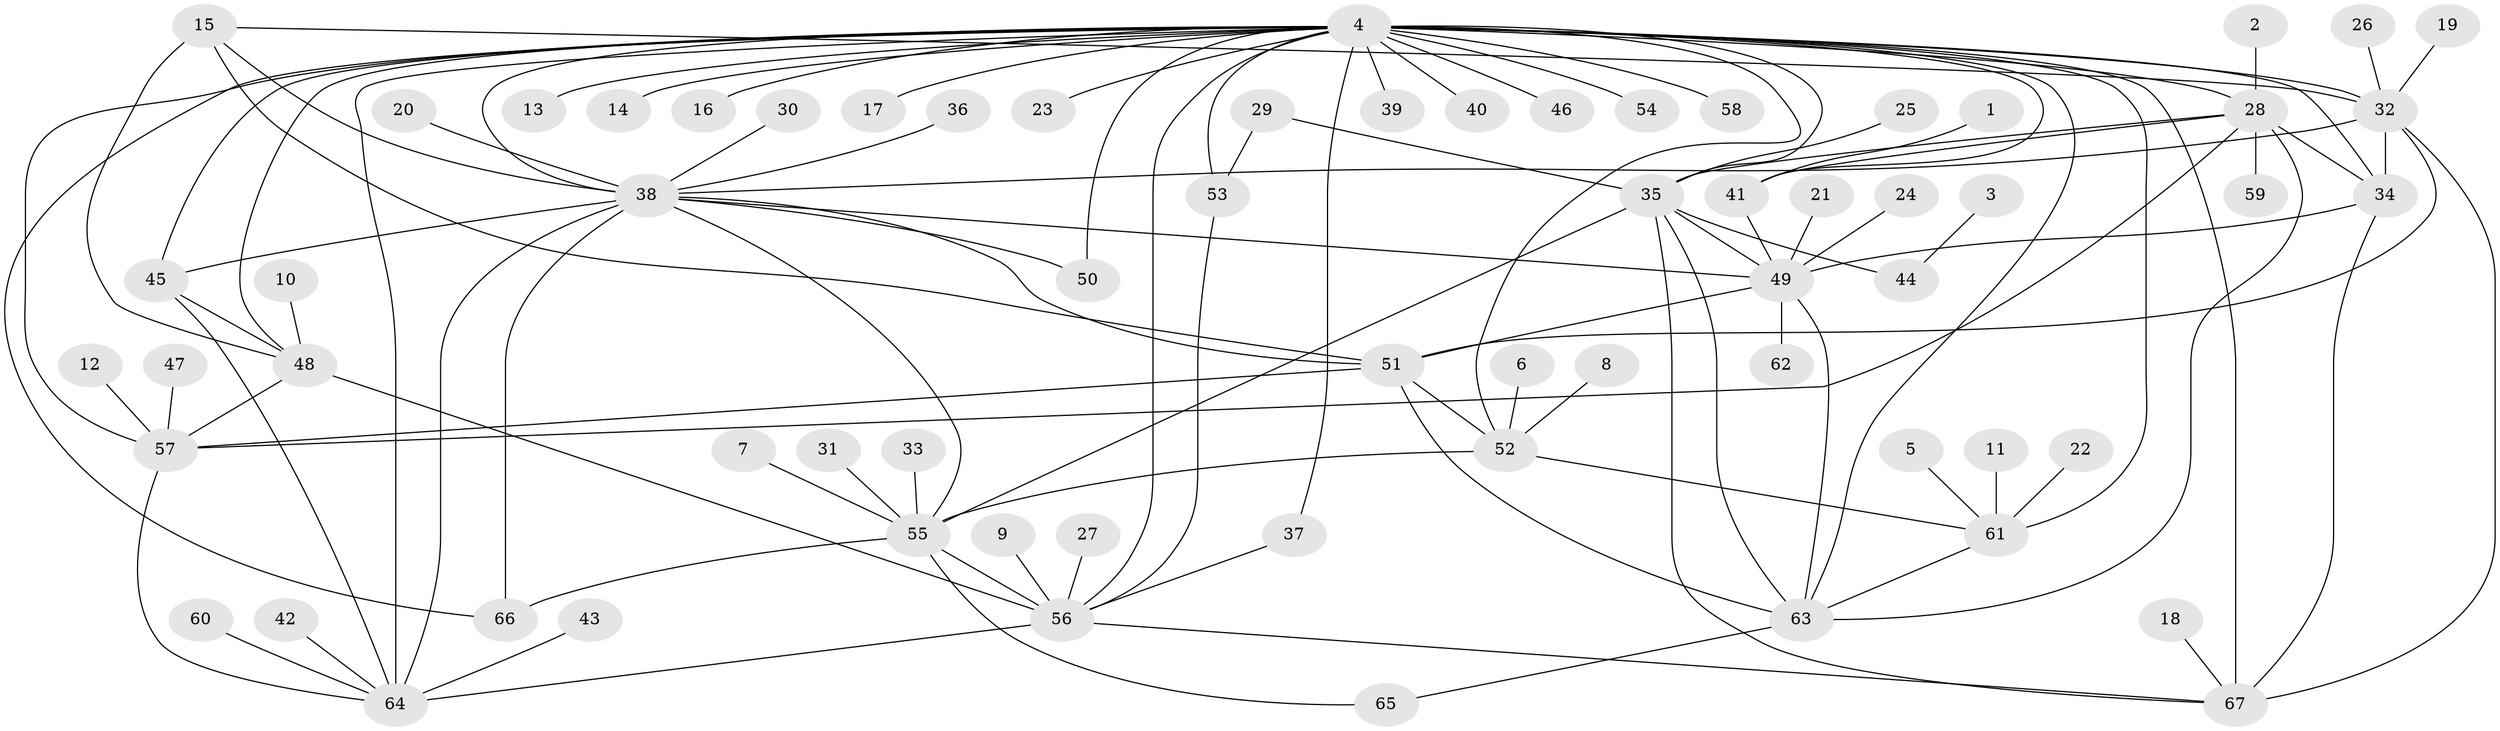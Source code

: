 // original degree distribution, {5: 0.05970149253731343, 40: 0.007462686567164179, 10: 0.014925373134328358, 8: 0.029850746268656716, 11: 0.007462686567164179, 4: 0.08955223880597014, 1: 0.48507462686567165, 13: 0.007462686567164179, 12: 0.007462686567164179, 7: 0.022388059701492536, 2: 0.20149253731343283, 3: 0.05970149253731343, 6: 0.007462686567164179}
// Generated by graph-tools (version 1.1) at 2025/46/03/06/25 01:46:56]
// undirected, 67 vertices, 110 edges
graph export_dot {
graph [start="1"]
  node [color=gray90,style=filled];
  1;
  2;
  3;
  4;
  5;
  6;
  7;
  8;
  9;
  10;
  11;
  12;
  13;
  14;
  15;
  16;
  17;
  18;
  19;
  20;
  21;
  22;
  23;
  24;
  25;
  26;
  27;
  28;
  29;
  30;
  31;
  32;
  33;
  34;
  35;
  36;
  37;
  38;
  39;
  40;
  41;
  42;
  43;
  44;
  45;
  46;
  47;
  48;
  49;
  50;
  51;
  52;
  53;
  54;
  55;
  56;
  57;
  58;
  59;
  60;
  61;
  62;
  63;
  64;
  65;
  66;
  67;
  1 -- 41 [weight=1.0];
  2 -- 28 [weight=1.0];
  3 -- 44 [weight=1.0];
  4 -- 13 [weight=1.0];
  4 -- 14 [weight=1.0];
  4 -- 16 [weight=1.0];
  4 -- 17 [weight=1.0];
  4 -- 23 [weight=1.0];
  4 -- 28 [weight=2.0];
  4 -- 32 [weight=1.0];
  4 -- 34 [weight=2.0];
  4 -- 35 [weight=1.0];
  4 -- 37 [weight=1.0];
  4 -- 38 [weight=1.0];
  4 -- 39 [weight=1.0];
  4 -- 40 [weight=1.0];
  4 -- 41 [weight=1.0];
  4 -- 45 [weight=1.0];
  4 -- 46 [weight=1.0];
  4 -- 48 [weight=1.0];
  4 -- 50 [weight=2.0];
  4 -- 52 [weight=1.0];
  4 -- 53 [weight=1.0];
  4 -- 54 [weight=1.0];
  4 -- 56 [weight=1.0];
  4 -- 57 [weight=2.0];
  4 -- 58 [weight=1.0];
  4 -- 61 [weight=2.0];
  4 -- 63 [weight=1.0];
  4 -- 64 [weight=2.0];
  4 -- 66 [weight=1.0];
  4 -- 67 [weight=2.0];
  5 -- 61 [weight=1.0];
  6 -- 52 [weight=1.0];
  7 -- 55 [weight=1.0];
  8 -- 52 [weight=1.0];
  9 -- 56 [weight=1.0];
  10 -- 48 [weight=1.0];
  11 -- 61 [weight=1.0];
  12 -- 57 [weight=1.0];
  15 -- 32 [weight=1.0];
  15 -- 38 [weight=1.0];
  15 -- 48 [weight=1.0];
  15 -- 51 [weight=1.0];
  18 -- 67 [weight=1.0];
  19 -- 32 [weight=1.0];
  20 -- 38 [weight=1.0];
  21 -- 49 [weight=1.0];
  22 -- 61 [weight=1.0];
  24 -- 49 [weight=1.0];
  25 -- 35 [weight=1.0];
  26 -- 32 [weight=1.0];
  27 -- 56 [weight=1.0];
  28 -- 34 [weight=1.0];
  28 -- 35 [weight=1.0];
  28 -- 41 [weight=1.0];
  28 -- 57 [weight=1.0];
  28 -- 59 [weight=1.0];
  28 -- 63 [weight=1.0];
  29 -- 35 [weight=1.0];
  29 -- 53 [weight=1.0];
  30 -- 38 [weight=1.0];
  31 -- 55 [weight=1.0];
  32 -- 34 [weight=1.0];
  32 -- 38 [weight=1.0];
  32 -- 51 [weight=1.0];
  32 -- 67 [weight=1.0];
  33 -- 55 [weight=1.0];
  34 -- 49 [weight=1.0];
  34 -- 67 [weight=2.0];
  35 -- 44 [weight=1.0];
  35 -- 49 [weight=1.0];
  35 -- 55 [weight=1.0];
  35 -- 63 [weight=1.0];
  35 -- 67 [weight=1.0];
  36 -- 38 [weight=1.0];
  37 -- 56 [weight=1.0];
  38 -- 45 [weight=1.0];
  38 -- 49 [weight=1.0];
  38 -- 50 [weight=1.0];
  38 -- 51 [weight=1.0];
  38 -- 55 [weight=1.0];
  38 -- 64 [weight=1.0];
  38 -- 66 [weight=2.0];
  41 -- 49 [weight=1.0];
  42 -- 64 [weight=1.0];
  43 -- 64 [weight=1.0];
  45 -- 48 [weight=1.0];
  45 -- 64 [weight=1.0];
  47 -- 57 [weight=1.0];
  48 -- 56 [weight=1.0];
  48 -- 57 [weight=1.0];
  49 -- 51 [weight=1.0];
  49 -- 62 [weight=1.0];
  49 -- 63 [weight=1.0];
  51 -- 52 [weight=1.0];
  51 -- 57 [weight=1.0];
  51 -- 63 [weight=1.0];
  52 -- 55 [weight=1.0];
  52 -- 61 [weight=1.0];
  53 -- 56 [weight=1.0];
  55 -- 56 [weight=2.0];
  55 -- 65 [weight=1.0];
  55 -- 66 [weight=1.0];
  56 -- 64 [weight=1.0];
  56 -- 67 [weight=1.0];
  57 -- 64 [weight=1.0];
  60 -- 64 [weight=1.0];
  61 -- 63 [weight=1.0];
  63 -- 65 [weight=1.0];
}
